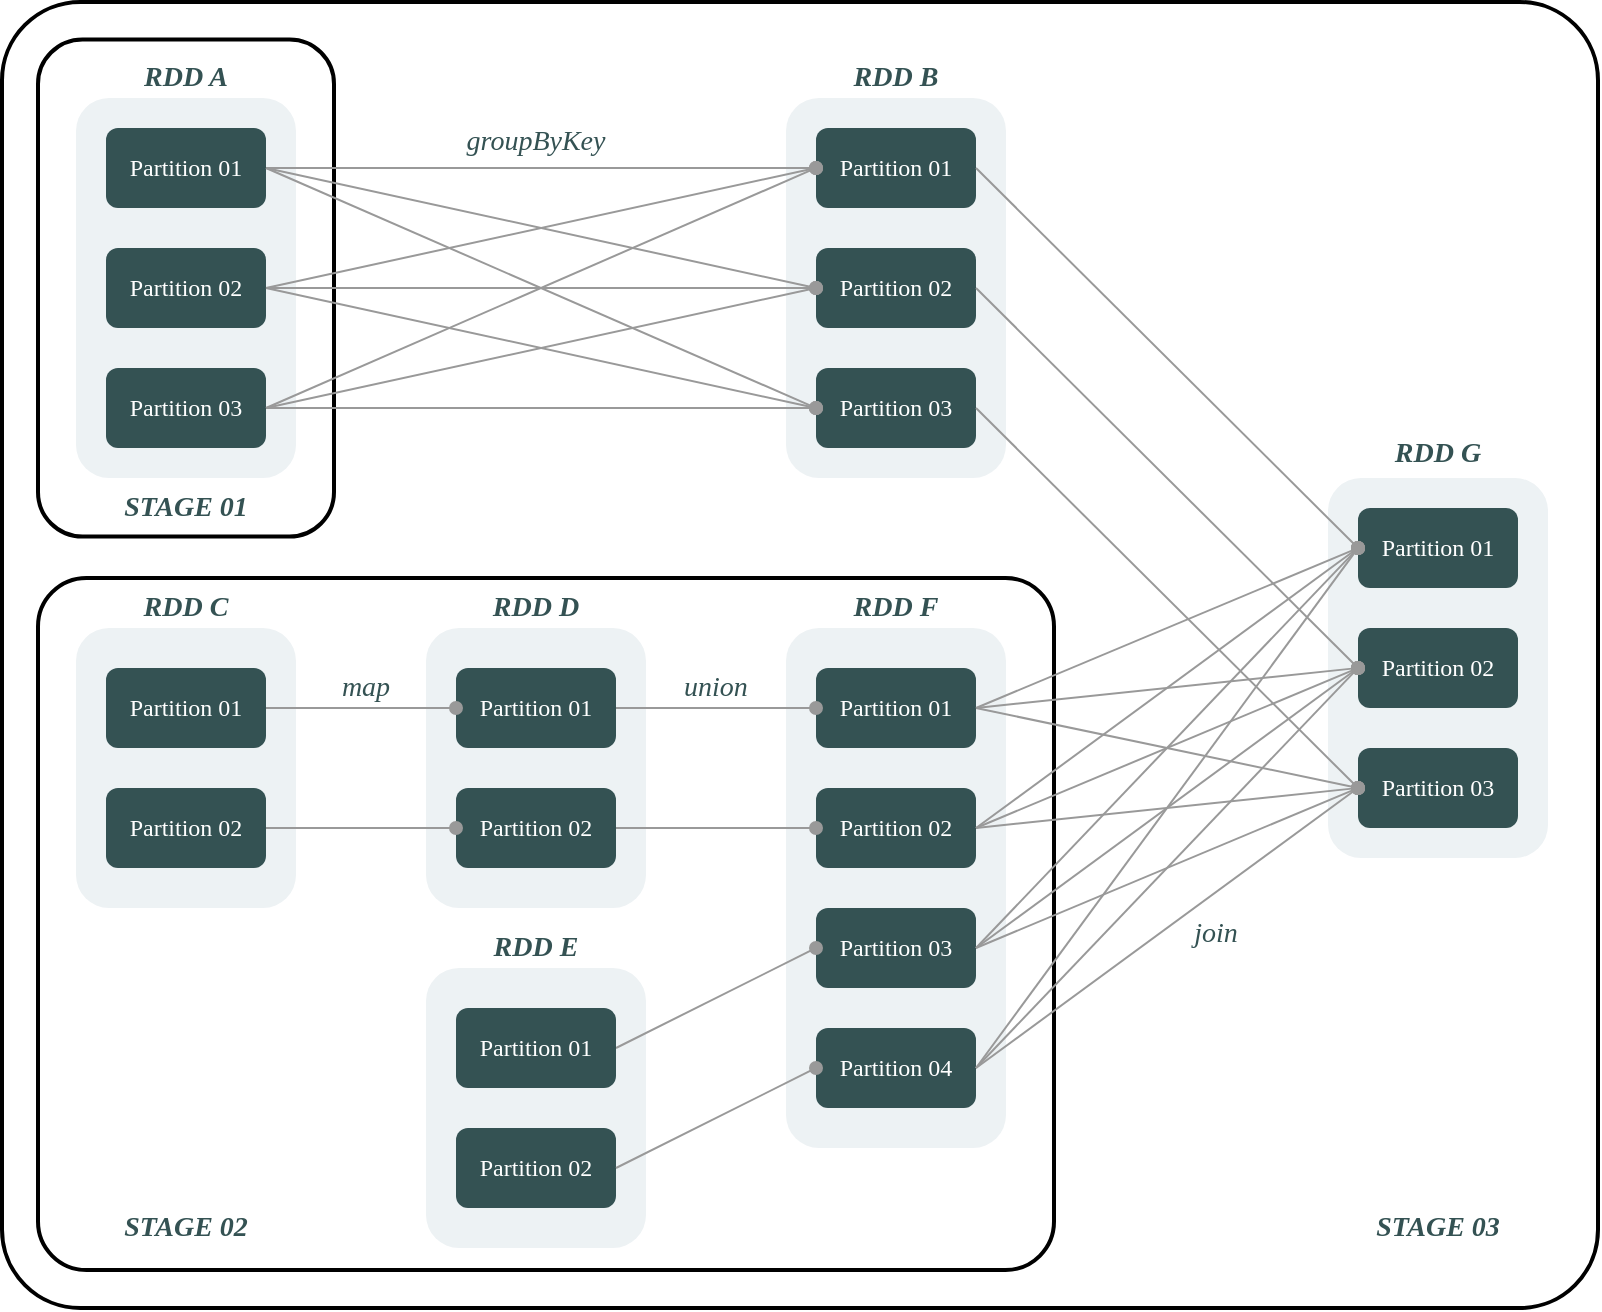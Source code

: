 <mxfile scale="2" border="30">
    <diagram id="0QhtwqMjpmc_AO-MrRb4" name="第 1 页">
        <mxGraphModel dx="1502" dy="863" grid="0" gridSize="10" guides="1" tooltips="1" connect="1" arrows="1" fold="1" page="1" pageScale="1" pageWidth="1654" pageHeight="2336" math="0" shadow="0">
            <root>
                <mxCell id="0"/>
                <mxCell id="1" parent="0"/>
                <mxCell id="371" value="" style="rounded=1;whiteSpace=wrap;html=1;arcSize=6;strokeWidth=2;" parent="1" vertex="1">
                    <mxGeometry x="59" y="54" width="798" height="653" as="geometry"/>
                </mxCell>
                <mxCell id="370" value="" style="rounded=1;whiteSpace=wrap;html=1;arcSize=7;strokeWidth=2;" parent="1" vertex="1">
                    <mxGeometry x="77" y="342" width="508" height="346" as="geometry"/>
                </mxCell>
                <mxCell id="369" value="" style="rounded=1;whiteSpace=wrap;html=1;strokeWidth=2;" parent="1" vertex="1">
                    <mxGeometry x="77" y="72.75" width="148" height="248.5" as="geometry"/>
                </mxCell>
                <mxCell id="313" value="" style="rounded=1;whiteSpace=wrap;html=1;fontFamily=Tahoma;fontSize=12;fontColor=#345253;strokeWidth=2;fillColor=#EDF2F4;strokeColor=none;" parent="1" vertex="1">
                    <mxGeometry x="451" y="102" width="110" height="190" as="geometry"/>
                </mxCell>
                <mxCell id="281" value="" style="rounded=1;whiteSpace=wrap;html=1;fontFamily=Tahoma;fontSize=12;fontColor=#345253;strokeWidth=2;fillColor=#EDF2F4;strokeColor=none;" parent="1" vertex="1">
                    <mxGeometry x="451" y="367" width="110" height="260" as="geometry"/>
                </mxCell>
                <mxCell id="282" value="&lt;font color=&quot;#ffffff&quot;&gt;Partition 01&lt;/font&gt;" style="rounded=1;whiteSpace=wrap;html=1;fontFamily=Tahoma;fontSize=12;fontColor=#345253;strokeWidth=2;fillColor=#345253;strokeColor=none;" parent="1" vertex="1">
                    <mxGeometry x="466" y="387" width="80" height="40" as="geometry"/>
                </mxCell>
                <mxCell id="283" value="&lt;font color=&quot;#ffffff&quot;&gt;Partition 02&lt;/font&gt;" style="rounded=1;whiteSpace=wrap;html=1;fontFamily=Tahoma;fontSize=12;fontColor=#345253;strokeWidth=2;fillColor=#345253;strokeColor=none;" parent="1" vertex="1">
                    <mxGeometry x="466" y="447" width="80" height="40" as="geometry"/>
                </mxCell>
                <mxCell id="284" value="&lt;font color=&quot;#ffffff&quot;&gt;Partition 03&lt;/font&gt;" style="rounded=1;whiteSpace=wrap;html=1;fontFamily=Tahoma;fontSize=12;fontColor=#345253;strokeWidth=2;fillColor=#345253;strokeColor=none;" parent="1" vertex="1">
                    <mxGeometry x="466" y="507" width="80" height="40" as="geometry"/>
                </mxCell>
                <mxCell id="203" value="" style="rounded=1;whiteSpace=wrap;html=1;fontFamily=Tahoma;fontSize=12;fontColor=#345253;strokeWidth=2;fillColor=#EDF2F4;strokeColor=none;" parent="1" vertex="1">
                    <mxGeometry x="96" y="102" width="110" height="190" as="geometry"/>
                </mxCell>
                <mxCell id="198" value="&lt;font color=&quot;#ffffff&quot;&gt;Partition 01&lt;/font&gt;" style="rounded=1;whiteSpace=wrap;html=1;fontFamily=Tahoma;fontSize=12;fontColor=#345253;strokeWidth=2;fillColor=#345253;strokeColor=none;" parent="1" vertex="1">
                    <mxGeometry x="111" y="117" width="80" height="40" as="geometry"/>
                </mxCell>
                <mxCell id="199" value="&lt;font color=&quot;#ffffff&quot;&gt;Partition 02&lt;/font&gt;" style="rounded=1;whiteSpace=wrap;html=1;fontFamily=Tahoma;fontSize=12;fontColor=#345253;strokeWidth=2;fillColor=#345253;strokeColor=none;" parent="1" vertex="1">
                    <mxGeometry x="111" y="177" width="80" height="40" as="geometry"/>
                </mxCell>
                <mxCell id="200" value="&lt;font color=&quot;#ffffff&quot;&gt;Partition 03&lt;/font&gt;" style="rounded=1;whiteSpace=wrap;html=1;fontFamily=Tahoma;fontSize=12;fontColor=#345253;strokeWidth=2;fillColor=#345253;strokeColor=none;" parent="1" vertex="1">
                    <mxGeometry x="111" y="237" width="80" height="40" as="geometry"/>
                </mxCell>
                <mxCell id="208" value="" style="rounded=1;whiteSpace=wrap;html=1;fontFamily=Tahoma;fontSize=12;fontColor=#345253;strokeWidth=2;fillColor=#EDF2F4;strokeColor=none;" parent="1" vertex="1">
                    <mxGeometry x="271" y="367" width="110" height="140" as="geometry"/>
                </mxCell>
                <mxCell id="332" style="edgeStyle=orthogonalEdgeStyle;rounded=0;orthogonalLoop=1;jettySize=auto;html=1;entryX=0;entryY=0.5;entryDx=0;entryDy=0;strokeColor=#999999;endArrow=oval;endFill=1;" parent="1" source="210" target="282" edge="1">
                    <mxGeometry relative="1" as="geometry"/>
                </mxCell>
                <mxCell id="210" value="&lt;font color=&quot;#ffffff&quot;&gt;Partition 01&lt;/font&gt;" style="rounded=1;whiteSpace=wrap;html=1;fontFamily=Tahoma;fontSize=12;fontColor=#345253;strokeWidth=2;fillColor=#345253;strokeColor=none;" parent="1" vertex="1">
                    <mxGeometry x="286" y="387" width="80" height="40" as="geometry"/>
                </mxCell>
                <mxCell id="333" style="edgeStyle=orthogonalEdgeStyle;rounded=0;orthogonalLoop=1;jettySize=auto;html=1;exitX=1;exitY=0.5;exitDx=0;exitDy=0;entryX=0;entryY=0.5;entryDx=0;entryDy=0;endArrow=oval;endFill=1;strokeColor=#999999;" parent="1" source="212" target="283" edge="1">
                    <mxGeometry relative="1" as="geometry"/>
                </mxCell>
                <mxCell id="212" value="&lt;font color=&quot;#ffffff&quot;&gt;Partition 02&lt;/font&gt;" style="rounded=1;whiteSpace=wrap;html=1;fontFamily=Tahoma;fontSize=12;fontColor=#345253;strokeWidth=2;fillColor=#345253;strokeColor=none;" parent="1" vertex="1">
                    <mxGeometry x="286" y="447" width="80" height="40" as="geometry"/>
                </mxCell>
                <mxCell id="221" value="" style="rounded=1;whiteSpace=wrap;html=1;fontFamily=Tahoma;fontSize=12;fontColor=#345253;strokeWidth=2;fillColor=#EDF2F4;strokeColor=none;" parent="1" vertex="1">
                    <mxGeometry x="271" y="537" width="110" height="140" as="geometry"/>
                </mxCell>
                <mxCell id="334" style="rounded=0;orthogonalLoop=1;jettySize=auto;html=1;exitX=1;exitY=0.5;exitDx=0;exitDy=0;entryX=0;entryY=0.5;entryDx=0;entryDy=0;endArrow=oval;endFill=1;strokeColor=#999999;" parent="1" source="222" target="284" edge="1">
                    <mxGeometry relative="1" as="geometry"/>
                </mxCell>
                <mxCell id="222" value="&lt;font color=&quot;#ffffff&quot;&gt;Partition 01&lt;/font&gt;" style="rounded=1;whiteSpace=wrap;html=1;fontFamily=Tahoma;fontSize=12;fontColor=#345253;strokeWidth=2;fillColor=#345253;strokeColor=none;" parent="1" vertex="1">
                    <mxGeometry x="286" y="557" width="80" height="40" as="geometry"/>
                </mxCell>
                <mxCell id="223" value="&lt;font color=&quot;#ffffff&quot;&gt;Partition 02&lt;/font&gt;" style="rounded=1;whiteSpace=wrap;html=1;fontFamily=Tahoma;fontSize=12;fontColor=#345253;strokeWidth=2;fillColor=#345253;strokeColor=none;" parent="1" vertex="1">
                    <mxGeometry x="286" y="617" width="80" height="40" as="geometry"/>
                </mxCell>
                <mxCell id="258" value="&lt;b&gt;&lt;i&gt;RDD A&lt;/i&gt;&lt;/b&gt;" style="text;html=1;strokeColor=none;fillColor=none;align=center;verticalAlign=middle;whiteSpace=wrap;rounded=0;fontFamily=Tahoma;fontSize=14;fontColor=#345253;" parent="1" vertex="1">
                    <mxGeometry x="126" y="82" width="50" height="20" as="geometry"/>
                </mxCell>
                <mxCell id="259" value="&lt;b&gt;&lt;i&gt;RDD F&lt;/i&gt;&lt;/b&gt;" style="text;html=1;strokeColor=none;fillColor=none;align=center;verticalAlign=middle;whiteSpace=wrap;rounded=0;fontFamily=Tahoma;fontSize=14;fontColor=#345253;" parent="1" vertex="1">
                    <mxGeometry x="481" y="347" width="50" height="20" as="geometry"/>
                </mxCell>
                <mxCell id="264" value="&lt;b&gt;&lt;i&gt;RDD D&lt;/i&gt;&lt;/b&gt;" style="text;html=1;strokeColor=none;fillColor=none;align=center;verticalAlign=middle;whiteSpace=wrap;rounded=0;fontFamily=Tahoma;fontSize=14;fontColor=#345253;" parent="1" vertex="1">
                    <mxGeometry x="301" y="347" width="50" height="20" as="geometry"/>
                </mxCell>
                <mxCell id="265" value="&lt;b&gt;&lt;i&gt;RDD E&lt;/i&gt;&lt;/b&gt;" style="text;html=1;strokeColor=none;fillColor=none;align=center;verticalAlign=middle;whiteSpace=wrap;rounded=0;fontFamily=Tahoma;fontSize=14;fontColor=#345253;" parent="1" vertex="1">
                    <mxGeometry x="301" y="517" width="50" height="20" as="geometry"/>
                </mxCell>
                <mxCell id="314" value="&lt;font color=&quot;#ffffff&quot;&gt;Partition 01&lt;/font&gt;" style="rounded=1;whiteSpace=wrap;html=1;fontFamily=Tahoma;fontSize=12;fontColor=#345253;strokeWidth=2;fillColor=#345253;strokeColor=none;" parent="1" vertex="1">
                    <mxGeometry x="466" y="117" width="80" height="40" as="geometry"/>
                </mxCell>
                <mxCell id="315" value="&lt;font color=&quot;#ffffff&quot;&gt;Partition 02&lt;/font&gt;" style="rounded=1;whiteSpace=wrap;html=1;fontFamily=Tahoma;fontSize=12;fontColor=#345253;strokeWidth=2;fillColor=#345253;strokeColor=none;" parent="1" vertex="1">
                    <mxGeometry x="466" y="177" width="80" height="40" as="geometry"/>
                </mxCell>
                <mxCell id="316" value="&lt;font color=&quot;#ffffff&quot;&gt;Partition 03&lt;/font&gt;" style="rounded=1;whiteSpace=wrap;html=1;fontFamily=Tahoma;fontSize=12;fontColor=#345253;strokeWidth=2;fillColor=#345253;strokeColor=none;" parent="1" vertex="1">
                    <mxGeometry x="466" y="237" width="80" height="40" as="geometry"/>
                </mxCell>
                <mxCell id="317" value="&lt;b&gt;&lt;i&gt;RDD B&lt;/i&gt;&lt;/b&gt;" style="text;html=1;strokeColor=none;fillColor=none;align=center;verticalAlign=middle;whiteSpace=wrap;rounded=0;fontFamily=Tahoma;fontSize=14;fontColor=#345253;" parent="1" vertex="1">
                    <mxGeometry x="481" y="82" width="50" height="20" as="geometry"/>
                </mxCell>
                <mxCell id="318" value="" style="rounded=1;whiteSpace=wrap;html=1;fontFamily=Tahoma;fontSize=12;fontColor=#345253;strokeWidth=2;fillColor=#EDF2F4;strokeColor=none;" parent="1" vertex="1">
                    <mxGeometry x="96" y="367" width="110" height="140" as="geometry"/>
                </mxCell>
                <mxCell id="336" style="edgeStyle=none;rounded=0;orthogonalLoop=1;jettySize=auto;html=1;exitX=1;exitY=0.5;exitDx=0;exitDy=0;endArrow=oval;endFill=1;strokeColor=#999999;" parent="1" source="319" target="210" edge="1">
                    <mxGeometry relative="1" as="geometry"/>
                </mxCell>
                <mxCell id="319" value="&lt;font color=&quot;#ffffff&quot;&gt;Partition 01&lt;/font&gt;" style="rounded=1;whiteSpace=wrap;html=1;fontFamily=Tahoma;fontSize=12;fontColor=#345253;strokeWidth=2;fillColor=#345253;strokeColor=none;" parent="1" vertex="1">
                    <mxGeometry x="111" y="387" width="80" height="40" as="geometry"/>
                </mxCell>
                <mxCell id="337" style="edgeStyle=none;rounded=0;orthogonalLoop=1;jettySize=auto;html=1;exitX=1;exitY=0.5;exitDx=0;exitDy=0;entryX=0;entryY=0.5;entryDx=0;entryDy=0;endArrow=oval;endFill=1;strokeColor=#999999;" parent="1" source="320" target="212" edge="1">
                    <mxGeometry relative="1" as="geometry"/>
                </mxCell>
                <mxCell id="320" value="&lt;font color=&quot;#ffffff&quot;&gt;Partition 02&lt;/font&gt;" style="rounded=1;whiteSpace=wrap;html=1;fontFamily=Tahoma;fontSize=12;fontColor=#345253;strokeWidth=2;fillColor=#345253;strokeColor=none;" parent="1" vertex="1">
                    <mxGeometry x="111" y="447" width="80" height="40" as="geometry"/>
                </mxCell>
                <mxCell id="321" value="&lt;b&gt;&lt;i&gt;RDD C&lt;/i&gt;&lt;/b&gt;" style="text;html=1;strokeColor=none;fillColor=none;align=center;verticalAlign=middle;whiteSpace=wrap;rounded=0;fontFamily=Tahoma;fontSize=14;fontColor=#345253;" parent="1" vertex="1">
                    <mxGeometry x="126" y="347" width="50" height="20" as="geometry"/>
                </mxCell>
                <mxCell id="322" value="&lt;font color=&quot;#ffffff&quot;&gt;Partition 04&lt;/font&gt;" style="rounded=1;whiteSpace=wrap;html=1;fontFamily=Tahoma;fontSize=12;fontColor=#345253;strokeWidth=2;fillColor=#345253;strokeColor=none;" parent="1" vertex="1">
                    <mxGeometry x="466" y="567" width="80" height="40" as="geometry"/>
                </mxCell>
                <mxCell id="324" value="" style="rounded=1;whiteSpace=wrap;html=1;fontFamily=Tahoma;fontSize=12;fontColor=#345253;strokeWidth=2;fillColor=#EDF2F4;strokeColor=none;" parent="1" vertex="1">
                    <mxGeometry x="722" y="292" width="110" height="190" as="geometry"/>
                </mxCell>
                <mxCell id="325" value="&lt;font color=&quot;#ffffff&quot;&gt;Partition 01&lt;/font&gt;" style="rounded=1;whiteSpace=wrap;html=1;fontFamily=Tahoma;fontSize=12;fontColor=#345253;strokeWidth=2;fillColor=#345253;strokeColor=none;" parent="1" vertex="1">
                    <mxGeometry x="737" y="307" width="80" height="40" as="geometry"/>
                </mxCell>
                <mxCell id="326" value="&lt;font color=&quot;#ffffff&quot;&gt;Partition 02&lt;/font&gt;" style="rounded=1;whiteSpace=wrap;html=1;fontFamily=Tahoma;fontSize=12;fontColor=#345253;strokeWidth=2;fillColor=#345253;strokeColor=none;" parent="1" vertex="1">
                    <mxGeometry x="737" y="367" width="80" height="40" as="geometry"/>
                </mxCell>
                <mxCell id="327" value="&lt;font color=&quot;#ffffff&quot;&gt;Partition 03&lt;/font&gt;" style="rounded=1;whiteSpace=wrap;html=1;fontFamily=Tahoma;fontSize=12;fontColor=#345253;strokeWidth=2;fillColor=#345253;strokeColor=none;" parent="1" vertex="1">
                    <mxGeometry x="737" y="427" width="80" height="40" as="geometry"/>
                </mxCell>
                <mxCell id="328" value="&lt;b&gt;&lt;i&gt;RDD G&lt;/i&gt;&lt;/b&gt;" style="text;html=1;strokeColor=none;fillColor=none;align=center;verticalAlign=middle;whiteSpace=wrap;rounded=0;fontFamily=Tahoma;fontSize=14;fontColor=#345253;" parent="1" vertex="1">
                    <mxGeometry x="752" y="269.5" width="50" height="20" as="geometry"/>
                </mxCell>
                <mxCell id="329" value="&lt;b&gt;&lt;i&gt;STAGE 01&lt;/i&gt;&lt;/b&gt;" style="text;html=1;strokeColor=none;fillColor=none;align=center;verticalAlign=middle;whiteSpace=wrap;rounded=0;fontFamily=Tahoma;fontSize=14;fontColor=#345253;" parent="1" vertex="1">
                    <mxGeometry x="111" y="297" width="80" height="20" as="geometry"/>
                </mxCell>
                <mxCell id="330" value="&lt;b&gt;&lt;i&gt;STAGE 02&lt;/i&gt;&lt;/b&gt;" style="text;html=1;strokeColor=none;fillColor=none;align=center;verticalAlign=middle;whiteSpace=wrap;rounded=0;fontFamily=Tahoma;fontSize=14;fontColor=#345253;" parent="1" vertex="1">
                    <mxGeometry x="111" y="657" width="80" height="20" as="geometry"/>
                </mxCell>
                <mxCell id="331" value="&lt;b&gt;&lt;i&gt;STAGE 03&lt;/i&gt;&lt;/b&gt;" style="text;html=1;strokeColor=none;fillColor=none;align=center;verticalAlign=middle;whiteSpace=wrap;rounded=0;fontFamily=Tahoma;fontSize=14;fontColor=#345253;" parent="1" vertex="1">
                    <mxGeometry x="737" y="657" width="80" height="20" as="geometry"/>
                </mxCell>
                <mxCell id="335" style="edgeStyle=none;rounded=0;orthogonalLoop=1;jettySize=auto;html=1;exitX=1;exitY=0.5;exitDx=0;exitDy=0;entryX=0;entryY=0.5;entryDx=0;entryDy=0;endArrow=oval;endFill=1;strokeColor=#999999;" parent="1" source="223" target="322" edge="1">
                    <mxGeometry relative="1" as="geometry"/>
                </mxCell>
                <mxCell id="344" value="map" style="text;html=1;strokeColor=none;fillColor=none;align=center;verticalAlign=middle;whiteSpace=wrap;rounded=0;fontFamily=Tahoma;fontSize=14;fontColor=#345253;fontStyle=2" parent="1" vertex="1">
                    <mxGeometry x="206" y="387" width="70" height="20" as="geometry"/>
                </mxCell>
                <mxCell id="345" value="union" style="text;html=1;strokeColor=none;fillColor=none;align=center;verticalAlign=middle;whiteSpace=wrap;rounded=0;fontFamily=Tahoma;fontSize=14;fontColor=#345253;fontStyle=2" parent="1" vertex="1">
                    <mxGeometry x="381" y="387" width="70" height="20" as="geometry"/>
                </mxCell>
                <mxCell id="346" style="edgeStyle=none;rounded=0;orthogonalLoop=1;jettySize=auto;html=1;exitX=1;exitY=0.5;exitDx=0;exitDy=0;entryX=0;entryY=0.5;entryDx=0;entryDy=0;endArrow=oval;endFill=1;strokeColor=#999999;" parent="1" source="314" target="325" edge="1">
                    <mxGeometry relative="1" as="geometry"/>
                </mxCell>
                <mxCell id="347" style="edgeStyle=none;rounded=0;orthogonalLoop=1;jettySize=auto;html=1;exitX=1;exitY=0.5;exitDx=0;exitDy=0;entryX=0;entryY=0.5;entryDx=0;entryDy=0;endArrow=oval;endFill=1;strokeColor=#999999;" parent="1" source="315" target="326" edge="1">
                    <mxGeometry relative="1" as="geometry"/>
                </mxCell>
                <mxCell id="348" style="edgeStyle=none;rounded=0;orthogonalLoop=1;jettySize=auto;html=1;exitX=1;exitY=0.5;exitDx=0;exitDy=0;entryX=0;entryY=0.5;entryDx=0;entryDy=0;endArrow=oval;endFill=1;strokeColor=#999999;" parent="1" source="316" target="327" edge="1">
                    <mxGeometry relative="1" as="geometry"/>
                </mxCell>
                <mxCell id="349" style="edgeStyle=none;rounded=0;orthogonalLoop=1;jettySize=auto;html=1;exitX=1;exitY=0.5;exitDx=0;exitDy=0;entryX=0;entryY=0.5;entryDx=0;entryDy=0;endArrow=oval;endFill=1;strokeColor=#999999;" parent="1" source="282" target="325" edge="1">
                    <mxGeometry relative="1" as="geometry"/>
                </mxCell>
                <mxCell id="350" style="edgeStyle=none;rounded=0;orthogonalLoop=1;jettySize=auto;html=1;exitX=1;exitY=0.5;exitDx=0;exitDy=0;entryX=0;entryY=0.5;entryDx=0;entryDy=0;endArrow=oval;endFill=1;strokeColor=#999999;" parent="1" source="282" target="326" edge="1">
                    <mxGeometry relative="1" as="geometry"/>
                </mxCell>
                <mxCell id="351" style="edgeStyle=none;rounded=0;orthogonalLoop=1;jettySize=auto;html=1;exitX=1;exitY=0.5;exitDx=0;exitDy=0;entryX=0;entryY=0.5;entryDx=0;entryDy=0;endArrow=oval;endFill=1;strokeColor=#999999;" parent="1" source="282" target="327" edge="1">
                    <mxGeometry relative="1" as="geometry"/>
                </mxCell>
                <mxCell id="352" style="edgeStyle=none;rounded=0;orthogonalLoop=1;jettySize=auto;html=1;exitX=1;exitY=0.5;exitDx=0;exitDy=0;entryX=0;entryY=0.5;entryDx=0;entryDy=0;endArrow=oval;endFill=1;strokeColor=#999999;" parent="1" source="283" target="325" edge="1">
                    <mxGeometry relative="1" as="geometry"/>
                </mxCell>
                <mxCell id="353" style="edgeStyle=none;rounded=0;orthogonalLoop=1;jettySize=auto;html=1;exitX=1;exitY=0.5;exitDx=0;exitDy=0;entryX=0;entryY=0.5;entryDx=0;entryDy=0;endArrow=oval;endFill=1;strokeColor=#999999;" parent="1" source="283" target="326" edge="1">
                    <mxGeometry relative="1" as="geometry"/>
                </mxCell>
                <mxCell id="354" style="edgeStyle=none;rounded=0;orthogonalLoop=1;jettySize=auto;html=1;exitX=1;exitY=0.5;exitDx=0;exitDy=0;entryX=0;entryY=0.5;entryDx=0;entryDy=0;endArrow=oval;endFill=1;strokeColor=#999999;" parent="1" source="283" target="327" edge="1">
                    <mxGeometry relative="1" as="geometry"/>
                </mxCell>
                <mxCell id="355" style="edgeStyle=none;rounded=0;orthogonalLoop=1;jettySize=auto;html=1;exitX=1;exitY=0.5;exitDx=0;exitDy=0;entryX=0;entryY=0.5;entryDx=0;entryDy=0;endArrow=oval;endFill=1;strokeColor=#999999;" parent="1" source="284" target="325" edge="1">
                    <mxGeometry relative="1" as="geometry"/>
                </mxCell>
                <mxCell id="356" style="edgeStyle=none;rounded=0;orthogonalLoop=1;jettySize=auto;html=1;exitX=1;exitY=0.5;exitDx=0;exitDy=0;entryX=0;entryY=0.5;entryDx=0;entryDy=0;endArrow=oval;endFill=1;strokeColor=#999999;" parent="1" source="284" target="326" edge="1">
                    <mxGeometry relative="1" as="geometry"/>
                </mxCell>
                <mxCell id="358" style="edgeStyle=none;rounded=0;orthogonalLoop=1;jettySize=auto;html=1;exitX=1;exitY=0.5;exitDx=0;exitDy=0;entryX=0;entryY=0.5;entryDx=0;entryDy=0;endArrow=oval;endFill=1;strokeColor=#999999;" parent="1" source="284" target="327" edge="1">
                    <mxGeometry relative="1" as="geometry"/>
                </mxCell>
                <mxCell id="359" style="edgeStyle=none;rounded=0;orthogonalLoop=1;jettySize=auto;html=1;exitX=1;exitY=0.5;exitDx=0;exitDy=0;entryX=0;entryY=0.5;entryDx=0;entryDy=0;endArrow=oval;endFill=1;strokeColor=#999999;" parent="1" source="322" target="325" edge="1">
                    <mxGeometry relative="1" as="geometry"/>
                </mxCell>
                <mxCell id="360" style="edgeStyle=none;rounded=0;orthogonalLoop=1;jettySize=auto;html=1;exitX=1;exitY=0.5;exitDx=0;exitDy=0;entryX=0;entryY=0.5;entryDx=0;entryDy=0;endArrow=oval;endFill=1;strokeColor=#999999;" parent="1" source="322" target="326" edge="1">
                    <mxGeometry relative="1" as="geometry"/>
                </mxCell>
                <mxCell id="361" style="edgeStyle=none;rounded=0;orthogonalLoop=1;jettySize=auto;html=1;exitX=1;exitY=0.5;exitDx=0;exitDy=0;entryX=0;entryY=0.5;entryDx=0;entryDy=0;endArrow=oval;endFill=1;strokeColor=#999999;" parent="1" source="322" target="327" edge="1">
                    <mxGeometry relative="1" as="geometry"/>
                </mxCell>
                <mxCell id="363" style="edgeStyle=none;rounded=0;orthogonalLoop=1;jettySize=auto;html=1;exitX=1;exitY=0.5;exitDx=0;exitDy=0;entryX=0;entryY=0.5;entryDx=0;entryDy=0;endArrow=oval;endFill=1;strokeColor=#999999;" parent="1" source="198" target="315" edge="1">
                    <mxGeometry relative="1" as="geometry"/>
                </mxCell>
                <mxCell id="364" style="edgeStyle=none;rounded=0;orthogonalLoop=1;jettySize=auto;html=1;exitX=1;exitY=0.5;exitDx=0;exitDy=0;entryX=0;entryY=0.5;entryDx=0;entryDy=0;endArrow=oval;endFill=1;strokeColor=#999999;" parent="1" source="198" target="316" edge="1">
                    <mxGeometry relative="1" as="geometry"/>
                </mxCell>
                <mxCell id="365" style="edgeStyle=none;rounded=0;orthogonalLoop=1;jettySize=auto;html=1;exitX=1;exitY=0.5;exitDx=0;exitDy=0;entryX=0;entryY=0.5;entryDx=0;entryDy=0;endArrow=oval;endFill=1;strokeColor=#999999;" parent="1" source="199" target="314" edge="1">
                    <mxGeometry relative="1" as="geometry"/>
                </mxCell>
                <mxCell id="366" style="edgeStyle=none;rounded=0;orthogonalLoop=1;jettySize=auto;html=1;exitX=1;exitY=0.5;exitDx=0;exitDy=0;entryX=0;entryY=0.5;entryDx=0;entryDy=0;endArrow=oval;endFill=1;strokeColor=#999999;" parent="1" source="199" target="316" edge="1">
                    <mxGeometry relative="1" as="geometry"/>
                </mxCell>
                <mxCell id="367" style="edgeStyle=none;rounded=0;orthogonalLoop=1;jettySize=auto;html=1;exitX=1;exitY=0.5;exitDx=0;exitDy=0;entryX=0;entryY=0.5;entryDx=0;entryDy=0;endArrow=oval;endFill=1;strokeColor=#999999;" parent="1" source="200" target="314" edge="1">
                    <mxGeometry relative="1" as="geometry"/>
                </mxCell>
                <mxCell id="368" style="edgeStyle=none;rounded=0;orthogonalLoop=1;jettySize=auto;html=1;exitX=1;exitY=0.5;exitDx=0;exitDy=0;entryX=0;entryY=0.5;entryDx=0;entryDy=0;endArrow=oval;endFill=1;strokeColor=#999999;" parent="1" source="200" target="315" edge="1">
                    <mxGeometry relative="1" as="geometry"/>
                </mxCell>
                <mxCell id="341" style="edgeStyle=none;rounded=0;orthogonalLoop=1;jettySize=auto;html=1;exitX=1;exitY=0.5;exitDx=0;exitDy=0;entryX=0;entryY=0.5;entryDx=0;entryDy=0;endArrow=oval;endFill=1;strokeColor=#999999;" parent="1" source="198" target="314" edge="1">
                    <mxGeometry relative="1" as="geometry"/>
                </mxCell>
                <mxCell id="342" style="edgeStyle=none;rounded=0;orthogonalLoop=1;jettySize=auto;html=1;exitX=1;exitY=0.5;exitDx=0;exitDy=0;entryX=0;entryY=0.5;entryDx=0;entryDy=0;endArrow=oval;endFill=1;strokeColor=#999999;" parent="1" source="199" target="315" edge="1">
                    <mxGeometry relative="1" as="geometry"/>
                </mxCell>
                <mxCell id="343" style="edgeStyle=none;rounded=0;orthogonalLoop=1;jettySize=auto;html=1;exitX=1;exitY=0.5;exitDx=0;exitDy=0;entryX=0;entryY=0.5;entryDx=0;entryDy=0;endArrow=oval;endFill=1;strokeColor=#999999;" parent="1" source="200" target="316" edge="1">
                    <mxGeometry relative="1" as="geometry"/>
                </mxCell>
                <mxCell id="372" value="join" style="text;html=1;strokeColor=none;fillColor=none;align=center;verticalAlign=middle;whiteSpace=wrap;rounded=0;fontFamily=Tahoma;fontSize=14;fontColor=#345253;fontStyle=2" parent="1" vertex="1">
                    <mxGeometry x="631" y="510" width="70" height="20" as="geometry"/>
                </mxCell>
                <mxCell id="373" value="groupByKey" style="text;html=1;strokeColor=none;fillColor=none;align=center;verticalAlign=middle;whiteSpace=wrap;rounded=0;fontFamily=Tahoma;fontSize=14;fontColor=#345253;fontStyle=2" parent="1" vertex="1">
                    <mxGeometry x="291" y="114" width="70" height="20" as="geometry"/>
                </mxCell>
            </root>
        </mxGraphModel>
    </diagram>
</mxfile>